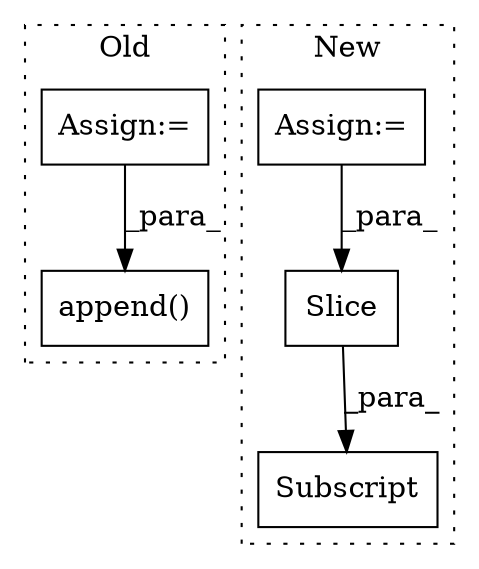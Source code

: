 digraph G {
subgraph cluster0 {
1 [label="append()" a="75" s="8898,8928" l="10,1" shape="box"];
4 [label="Assign:=" a="68" s="8774" l="3" shape="box"];
label = "Old";
style="dotted";
}
subgraph cluster1 {
2 [label="Slice" a="80" s="11805" l="23" shape="box"];
3 [label="Subscript" a="63" s="11781,0" l="48,0" shape="box"];
5 [label="Assign:=" a="68" s="10736" l="3" shape="box"];
label = "New";
style="dotted";
}
2 -> 3 [label="_para_"];
4 -> 1 [label="_para_"];
5 -> 2 [label="_para_"];
}